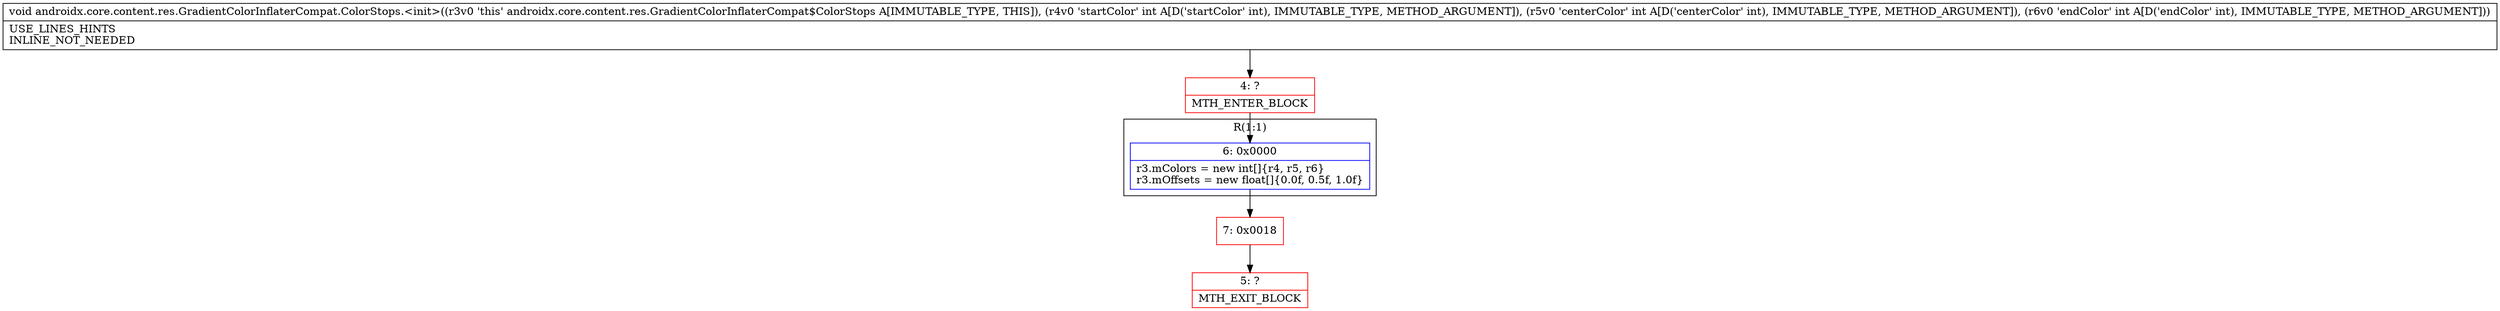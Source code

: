 digraph "CFG forandroidx.core.content.res.GradientColorInflaterCompat.ColorStops.\<init\>(III)V" {
subgraph cluster_Region_1473662717 {
label = "R(1:1)";
node [shape=record,color=blue];
Node_6 [shape=record,label="{6\:\ 0x0000|r3.mColors = new int[]\{r4, r5, r6\}\lr3.mOffsets = new float[]\{0.0f, 0.5f, 1.0f\}\l}"];
}
Node_4 [shape=record,color=red,label="{4\:\ ?|MTH_ENTER_BLOCK\l}"];
Node_7 [shape=record,color=red,label="{7\:\ 0x0018}"];
Node_5 [shape=record,color=red,label="{5\:\ ?|MTH_EXIT_BLOCK\l}"];
MethodNode[shape=record,label="{void androidx.core.content.res.GradientColorInflaterCompat.ColorStops.\<init\>((r3v0 'this' androidx.core.content.res.GradientColorInflaterCompat$ColorStops A[IMMUTABLE_TYPE, THIS]), (r4v0 'startColor' int A[D('startColor' int), IMMUTABLE_TYPE, METHOD_ARGUMENT]), (r5v0 'centerColor' int A[D('centerColor' int), IMMUTABLE_TYPE, METHOD_ARGUMENT]), (r6v0 'endColor' int A[D('endColor' int), IMMUTABLE_TYPE, METHOD_ARGUMENT]))  | USE_LINES_HINTS\lINLINE_NOT_NEEDED\l}"];
MethodNode -> Node_4;Node_6 -> Node_7;
Node_4 -> Node_6;
Node_7 -> Node_5;
}

